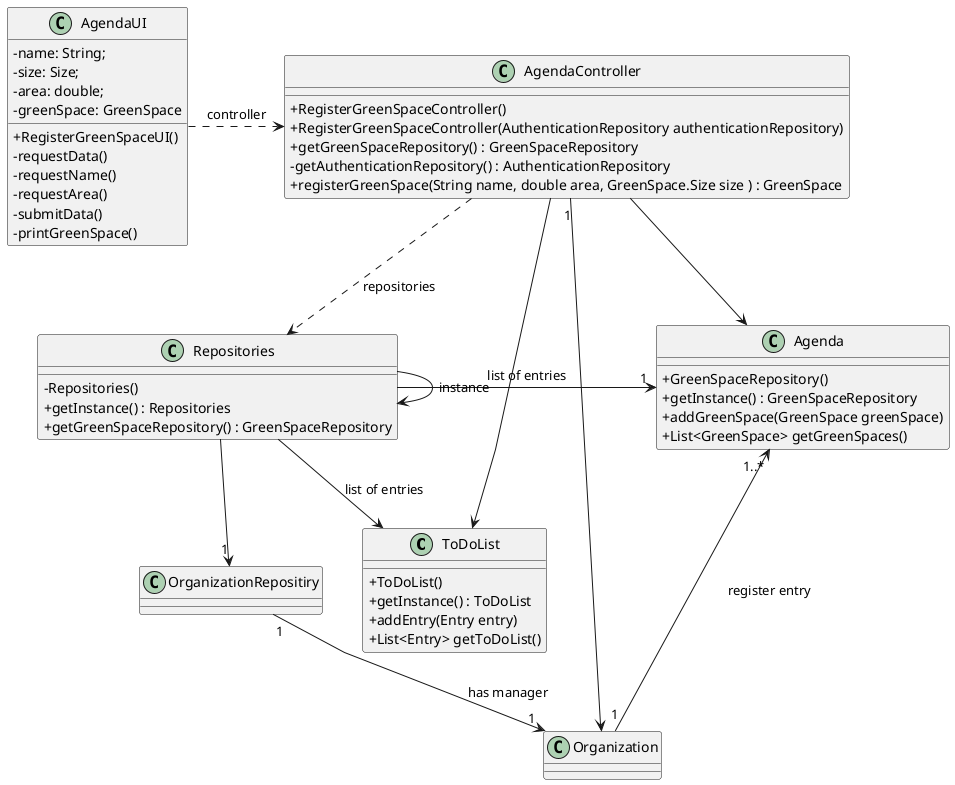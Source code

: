 @startuml
'skinparam monochrome true
skinparam packageStyle rectangle
skinparam shadowing false
skinparam linetype polyline
'skinparam linetype orto

skinparam classAttributeIconSize 0

'left to right direction
class ToDoList{

+ToDoList()
+getInstance() : ToDoList
+addEntry(Entry entry)
+List<Entry> getToDoList()
}
class AgendaUI{
-name: String;
-size: Size;
-area: double;
-greenSpace: GreenSpace

+RegisterGreenSpaceUI()
-requestData()
-requestName()
-requestArea()
-submitData()
-printGreenSpace()
}

class AgendaController{

    +RegisterGreenSpaceController()
    +RegisterGreenSpaceController(AuthenticationRepository authenticationRepository)
    +getGreenSpaceRepository() : GreenSpaceRepository
    -getAuthenticationRepository() : AuthenticationRepository
    +registerGreenSpace(String name, double area, GreenSpace.Size size ) : GreenSpace
}

class Repositories{
    - Repositories()
    + getInstance() : Repositories
    + getGreenSpaceRepository() : GreenSpaceRepository
}
class ToDoList {}
class Agenda{
    +GreenSpaceRepository()
    +getInstance() : GreenSpaceRepository
    +addGreenSpace(GreenSpace greenSpace)
    +List<GreenSpace> getGreenSpaces()
}
class Organization{}


AgendaUI .> AgendaController : controller
AgendaController ..> Repositories : repositories
Repositories -> "1" Agenda : list of entries
Repositories --> ToDoList : list of entries
ToDoList <-down- AgendaController
AgendaController-->Agenda
Repositories -down-> "1" OrganizationRepositiry
OrganizationRepositiry "1" --> "1" Organization : has manager
Agenda "1..*" <-- "1" Organization : register entry
AgendaController "1" --> Organization
Repositories --> Repositories: instance


@enduml